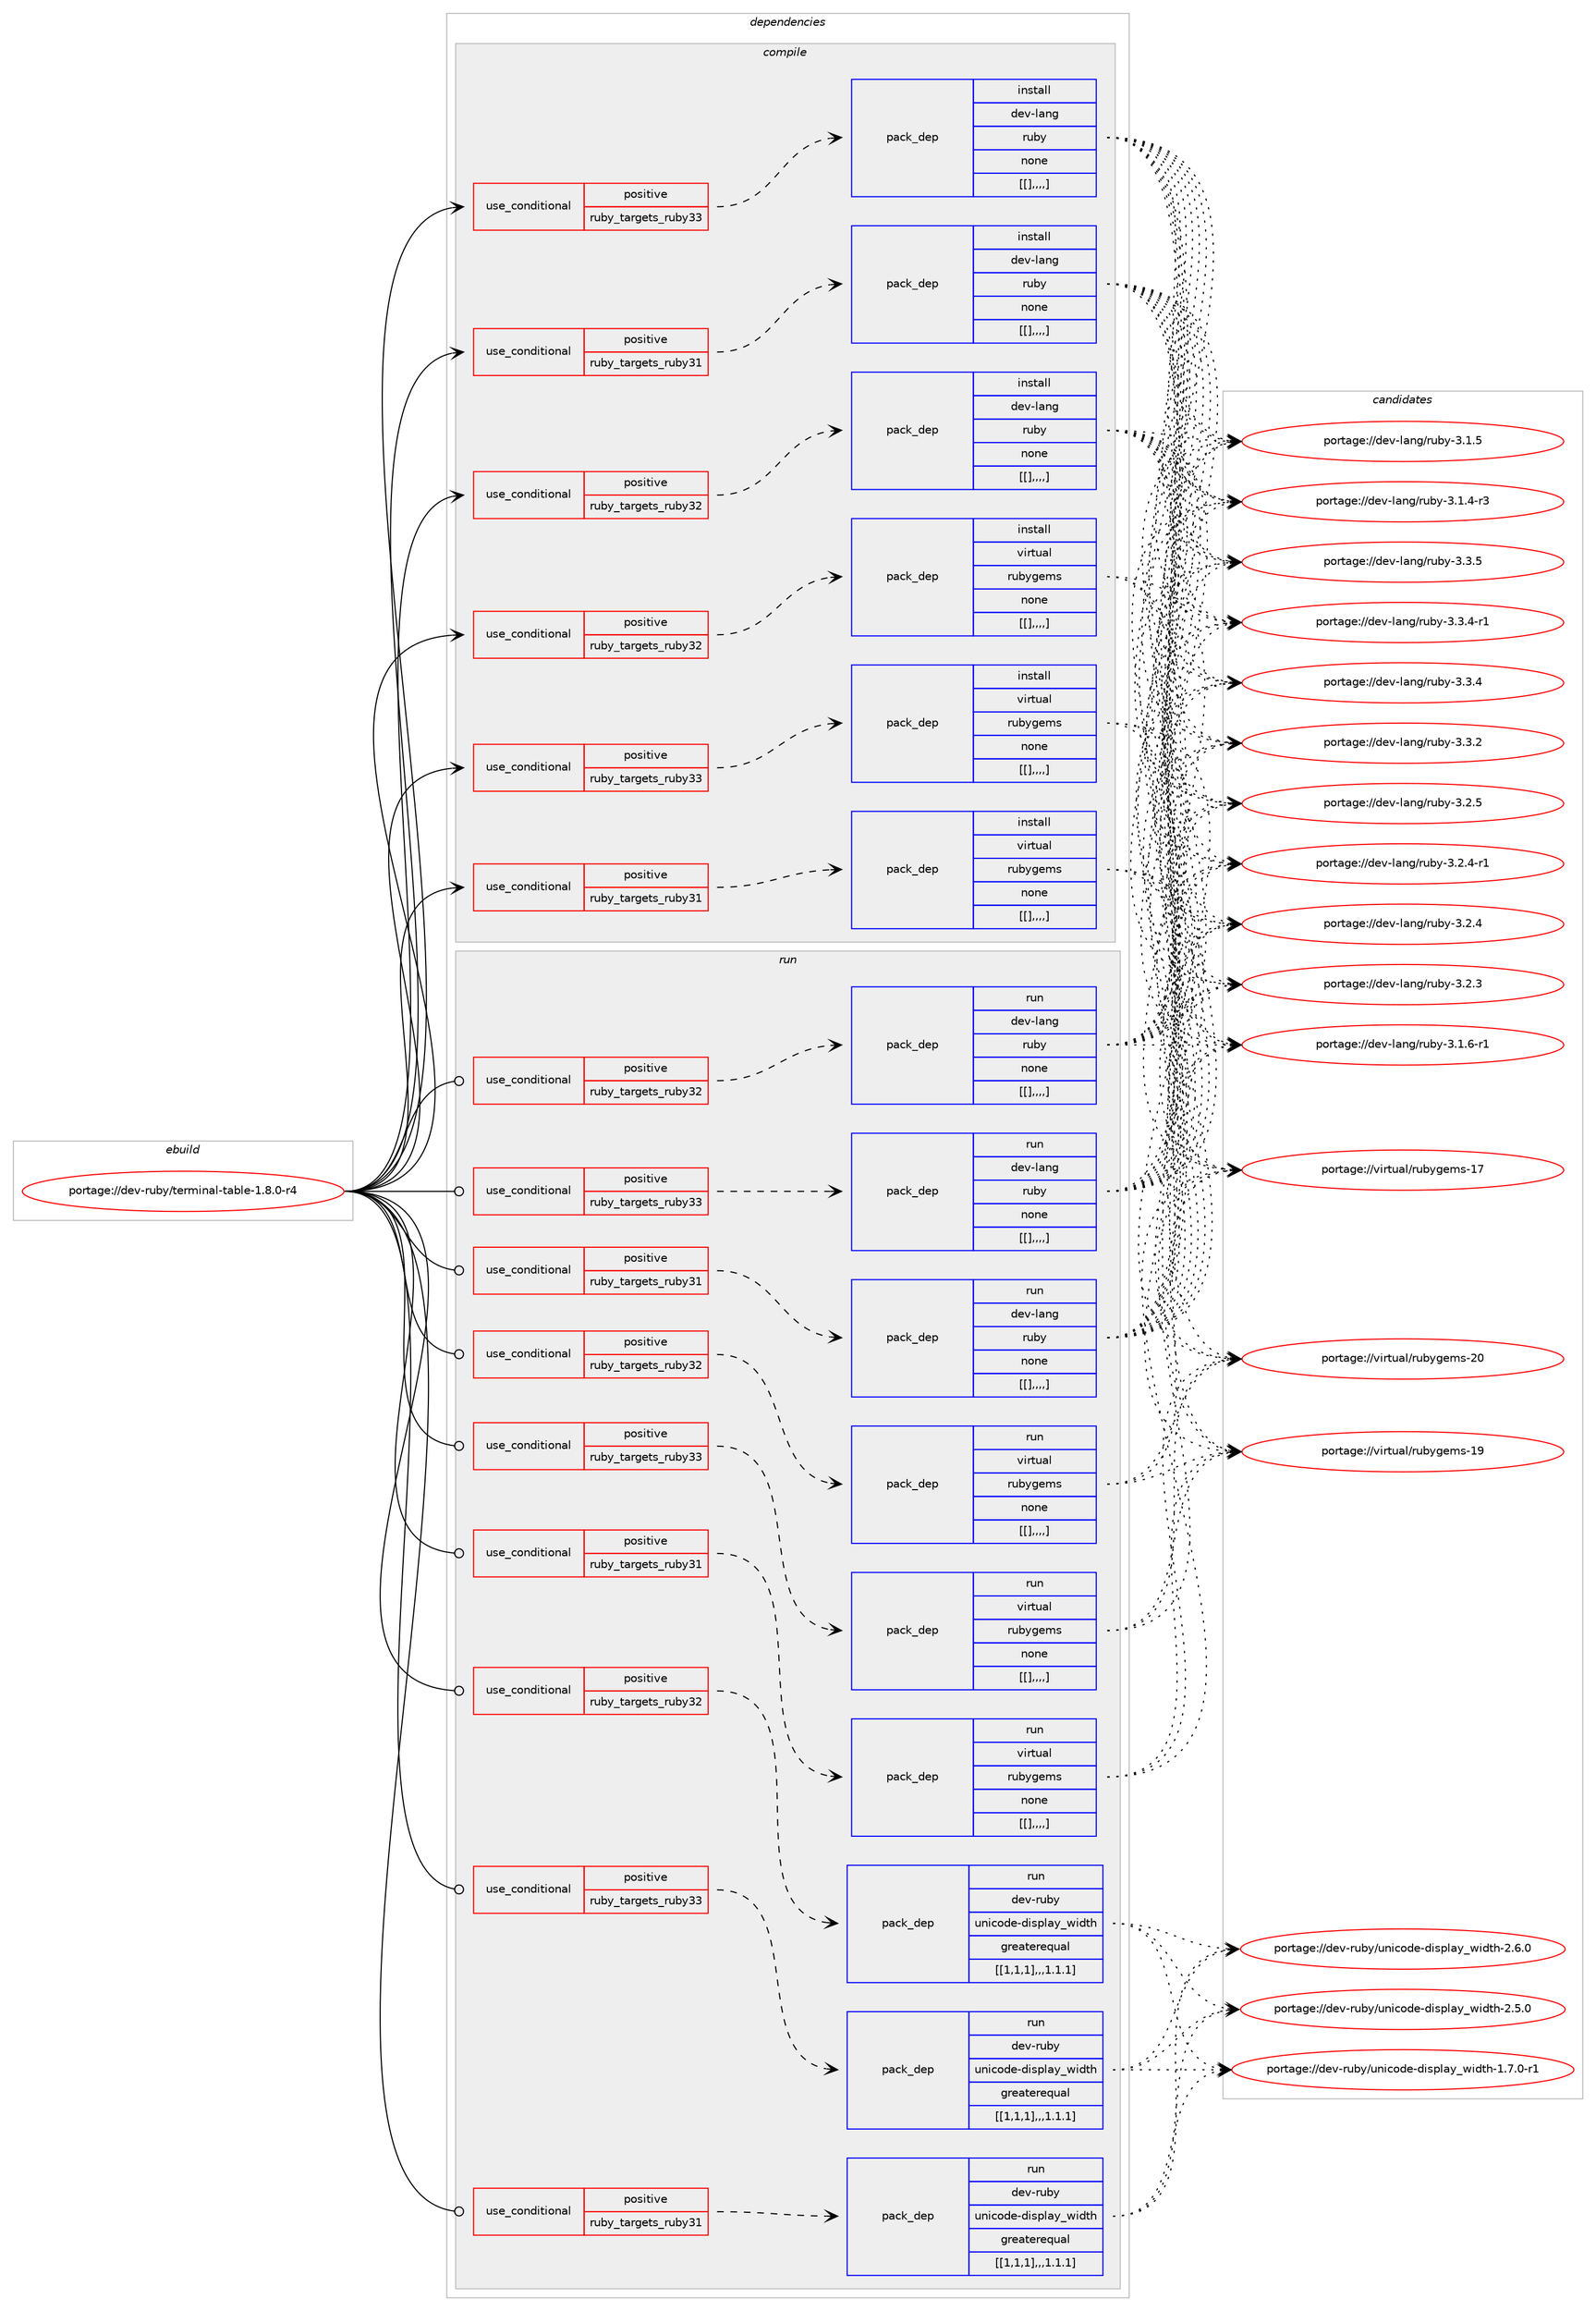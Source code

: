 digraph prolog {

# *************
# Graph options
# *************

newrank=true;
concentrate=true;
compound=true;
graph [rankdir=LR,fontname=Helvetica,fontsize=10,ranksep=1.5];#, ranksep=2.5, nodesep=0.2];
edge  [arrowhead=vee];
node  [fontname=Helvetica,fontsize=10];

# **********
# The ebuild
# **********

subgraph cluster_leftcol {
color=gray;
label=<<i>ebuild</i>>;
id [label="portage://dev-ruby/terminal-table-1.8.0-r4", color=red, width=4, href="../dev-ruby/terminal-table-1.8.0-r4.svg"];
}

# ****************
# The dependencies
# ****************

subgraph cluster_midcol {
color=gray;
label=<<i>dependencies</i>>;
subgraph cluster_compile {
fillcolor="#eeeeee";
style=filled;
label=<<i>compile</i>>;
subgraph cond59971 {
dependency210149 [label=<<TABLE BORDER="0" CELLBORDER="1" CELLSPACING="0" CELLPADDING="4"><TR><TD ROWSPAN="3" CELLPADDING="10">use_conditional</TD></TR><TR><TD>positive</TD></TR><TR><TD>ruby_targets_ruby31</TD></TR></TABLE>>, shape=none, color=red];
subgraph pack148792 {
dependency210150 [label=<<TABLE BORDER="0" CELLBORDER="1" CELLSPACING="0" CELLPADDING="4" WIDTH="220"><TR><TD ROWSPAN="6" CELLPADDING="30">pack_dep</TD></TR><TR><TD WIDTH="110">install</TD></TR><TR><TD>dev-lang</TD></TR><TR><TD>ruby</TD></TR><TR><TD>none</TD></TR><TR><TD>[[],,,,]</TD></TR></TABLE>>, shape=none, color=blue];
}
dependency210149:e -> dependency210150:w [weight=20,style="dashed",arrowhead="vee"];
}
id:e -> dependency210149:w [weight=20,style="solid",arrowhead="vee"];
subgraph cond59972 {
dependency210151 [label=<<TABLE BORDER="0" CELLBORDER="1" CELLSPACING="0" CELLPADDING="4"><TR><TD ROWSPAN="3" CELLPADDING="10">use_conditional</TD></TR><TR><TD>positive</TD></TR><TR><TD>ruby_targets_ruby31</TD></TR></TABLE>>, shape=none, color=red];
subgraph pack148793 {
dependency210152 [label=<<TABLE BORDER="0" CELLBORDER="1" CELLSPACING="0" CELLPADDING="4" WIDTH="220"><TR><TD ROWSPAN="6" CELLPADDING="30">pack_dep</TD></TR><TR><TD WIDTH="110">install</TD></TR><TR><TD>virtual</TD></TR><TR><TD>rubygems</TD></TR><TR><TD>none</TD></TR><TR><TD>[[],,,,]</TD></TR></TABLE>>, shape=none, color=blue];
}
dependency210151:e -> dependency210152:w [weight=20,style="dashed",arrowhead="vee"];
}
id:e -> dependency210151:w [weight=20,style="solid",arrowhead="vee"];
subgraph cond59973 {
dependency210153 [label=<<TABLE BORDER="0" CELLBORDER="1" CELLSPACING="0" CELLPADDING="4"><TR><TD ROWSPAN="3" CELLPADDING="10">use_conditional</TD></TR><TR><TD>positive</TD></TR><TR><TD>ruby_targets_ruby32</TD></TR></TABLE>>, shape=none, color=red];
subgraph pack148794 {
dependency210154 [label=<<TABLE BORDER="0" CELLBORDER="1" CELLSPACING="0" CELLPADDING="4" WIDTH="220"><TR><TD ROWSPAN="6" CELLPADDING="30">pack_dep</TD></TR><TR><TD WIDTH="110">install</TD></TR><TR><TD>dev-lang</TD></TR><TR><TD>ruby</TD></TR><TR><TD>none</TD></TR><TR><TD>[[],,,,]</TD></TR></TABLE>>, shape=none, color=blue];
}
dependency210153:e -> dependency210154:w [weight=20,style="dashed",arrowhead="vee"];
}
id:e -> dependency210153:w [weight=20,style="solid",arrowhead="vee"];
subgraph cond59974 {
dependency210155 [label=<<TABLE BORDER="0" CELLBORDER="1" CELLSPACING="0" CELLPADDING="4"><TR><TD ROWSPAN="3" CELLPADDING="10">use_conditional</TD></TR><TR><TD>positive</TD></TR><TR><TD>ruby_targets_ruby32</TD></TR></TABLE>>, shape=none, color=red];
subgraph pack148795 {
dependency210156 [label=<<TABLE BORDER="0" CELLBORDER="1" CELLSPACING="0" CELLPADDING="4" WIDTH="220"><TR><TD ROWSPAN="6" CELLPADDING="30">pack_dep</TD></TR><TR><TD WIDTH="110">install</TD></TR><TR><TD>virtual</TD></TR><TR><TD>rubygems</TD></TR><TR><TD>none</TD></TR><TR><TD>[[],,,,]</TD></TR></TABLE>>, shape=none, color=blue];
}
dependency210155:e -> dependency210156:w [weight=20,style="dashed",arrowhead="vee"];
}
id:e -> dependency210155:w [weight=20,style="solid",arrowhead="vee"];
subgraph cond59975 {
dependency210157 [label=<<TABLE BORDER="0" CELLBORDER="1" CELLSPACING="0" CELLPADDING="4"><TR><TD ROWSPAN="3" CELLPADDING="10">use_conditional</TD></TR><TR><TD>positive</TD></TR><TR><TD>ruby_targets_ruby33</TD></TR></TABLE>>, shape=none, color=red];
subgraph pack148796 {
dependency210158 [label=<<TABLE BORDER="0" CELLBORDER="1" CELLSPACING="0" CELLPADDING="4" WIDTH="220"><TR><TD ROWSPAN="6" CELLPADDING="30">pack_dep</TD></TR><TR><TD WIDTH="110">install</TD></TR><TR><TD>dev-lang</TD></TR><TR><TD>ruby</TD></TR><TR><TD>none</TD></TR><TR><TD>[[],,,,]</TD></TR></TABLE>>, shape=none, color=blue];
}
dependency210157:e -> dependency210158:w [weight=20,style="dashed",arrowhead="vee"];
}
id:e -> dependency210157:w [weight=20,style="solid",arrowhead="vee"];
subgraph cond59976 {
dependency210159 [label=<<TABLE BORDER="0" CELLBORDER="1" CELLSPACING="0" CELLPADDING="4"><TR><TD ROWSPAN="3" CELLPADDING="10">use_conditional</TD></TR><TR><TD>positive</TD></TR><TR><TD>ruby_targets_ruby33</TD></TR></TABLE>>, shape=none, color=red];
subgraph pack148797 {
dependency210160 [label=<<TABLE BORDER="0" CELLBORDER="1" CELLSPACING="0" CELLPADDING="4" WIDTH="220"><TR><TD ROWSPAN="6" CELLPADDING="30">pack_dep</TD></TR><TR><TD WIDTH="110">install</TD></TR><TR><TD>virtual</TD></TR><TR><TD>rubygems</TD></TR><TR><TD>none</TD></TR><TR><TD>[[],,,,]</TD></TR></TABLE>>, shape=none, color=blue];
}
dependency210159:e -> dependency210160:w [weight=20,style="dashed",arrowhead="vee"];
}
id:e -> dependency210159:w [weight=20,style="solid",arrowhead="vee"];
}
subgraph cluster_compileandrun {
fillcolor="#eeeeee";
style=filled;
label=<<i>compile and run</i>>;
}
subgraph cluster_run {
fillcolor="#eeeeee";
style=filled;
label=<<i>run</i>>;
subgraph cond59977 {
dependency210161 [label=<<TABLE BORDER="0" CELLBORDER="1" CELLSPACING="0" CELLPADDING="4"><TR><TD ROWSPAN="3" CELLPADDING="10">use_conditional</TD></TR><TR><TD>positive</TD></TR><TR><TD>ruby_targets_ruby31</TD></TR></TABLE>>, shape=none, color=red];
subgraph pack148798 {
dependency210162 [label=<<TABLE BORDER="0" CELLBORDER="1" CELLSPACING="0" CELLPADDING="4" WIDTH="220"><TR><TD ROWSPAN="6" CELLPADDING="30">pack_dep</TD></TR><TR><TD WIDTH="110">run</TD></TR><TR><TD>dev-lang</TD></TR><TR><TD>ruby</TD></TR><TR><TD>none</TD></TR><TR><TD>[[],,,,]</TD></TR></TABLE>>, shape=none, color=blue];
}
dependency210161:e -> dependency210162:w [weight=20,style="dashed",arrowhead="vee"];
}
id:e -> dependency210161:w [weight=20,style="solid",arrowhead="odot"];
subgraph cond59978 {
dependency210163 [label=<<TABLE BORDER="0" CELLBORDER="1" CELLSPACING="0" CELLPADDING="4"><TR><TD ROWSPAN="3" CELLPADDING="10">use_conditional</TD></TR><TR><TD>positive</TD></TR><TR><TD>ruby_targets_ruby31</TD></TR></TABLE>>, shape=none, color=red];
subgraph pack148799 {
dependency210164 [label=<<TABLE BORDER="0" CELLBORDER="1" CELLSPACING="0" CELLPADDING="4" WIDTH="220"><TR><TD ROWSPAN="6" CELLPADDING="30">pack_dep</TD></TR><TR><TD WIDTH="110">run</TD></TR><TR><TD>dev-ruby</TD></TR><TR><TD>unicode-display_width</TD></TR><TR><TD>greaterequal</TD></TR><TR><TD>[[1,1,1],,,1.1.1]</TD></TR></TABLE>>, shape=none, color=blue];
}
dependency210163:e -> dependency210164:w [weight=20,style="dashed",arrowhead="vee"];
}
id:e -> dependency210163:w [weight=20,style="solid",arrowhead="odot"];
subgraph cond59979 {
dependency210165 [label=<<TABLE BORDER="0" CELLBORDER="1" CELLSPACING="0" CELLPADDING="4"><TR><TD ROWSPAN="3" CELLPADDING="10">use_conditional</TD></TR><TR><TD>positive</TD></TR><TR><TD>ruby_targets_ruby31</TD></TR></TABLE>>, shape=none, color=red];
subgraph pack148800 {
dependency210166 [label=<<TABLE BORDER="0" CELLBORDER="1" CELLSPACING="0" CELLPADDING="4" WIDTH="220"><TR><TD ROWSPAN="6" CELLPADDING="30">pack_dep</TD></TR><TR><TD WIDTH="110">run</TD></TR><TR><TD>virtual</TD></TR><TR><TD>rubygems</TD></TR><TR><TD>none</TD></TR><TR><TD>[[],,,,]</TD></TR></TABLE>>, shape=none, color=blue];
}
dependency210165:e -> dependency210166:w [weight=20,style="dashed",arrowhead="vee"];
}
id:e -> dependency210165:w [weight=20,style="solid",arrowhead="odot"];
subgraph cond59980 {
dependency210167 [label=<<TABLE BORDER="0" CELLBORDER="1" CELLSPACING="0" CELLPADDING="4"><TR><TD ROWSPAN="3" CELLPADDING="10">use_conditional</TD></TR><TR><TD>positive</TD></TR><TR><TD>ruby_targets_ruby32</TD></TR></TABLE>>, shape=none, color=red];
subgraph pack148801 {
dependency210168 [label=<<TABLE BORDER="0" CELLBORDER="1" CELLSPACING="0" CELLPADDING="4" WIDTH="220"><TR><TD ROWSPAN="6" CELLPADDING="30">pack_dep</TD></TR><TR><TD WIDTH="110">run</TD></TR><TR><TD>dev-lang</TD></TR><TR><TD>ruby</TD></TR><TR><TD>none</TD></TR><TR><TD>[[],,,,]</TD></TR></TABLE>>, shape=none, color=blue];
}
dependency210167:e -> dependency210168:w [weight=20,style="dashed",arrowhead="vee"];
}
id:e -> dependency210167:w [weight=20,style="solid",arrowhead="odot"];
subgraph cond59981 {
dependency210169 [label=<<TABLE BORDER="0" CELLBORDER="1" CELLSPACING="0" CELLPADDING="4"><TR><TD ROWSPAN="3" CELLPADDING="10">use_conditional</TD></TR><TR><TD>positive</TD></TR><TR><TD>ruby_targets_ruby32</TD></TR></TABLE>>, shape=none, color=red];
subgraph pack148802 {
dependency210170 [label=<<TABLE BORDER="0" CELLBORDER="1" CELLSPACING="0" CELLPADDING="4" WIDTH="220"><TR><TD ROWSPAN="6" CELLPADDING="30">pack_dep</TD></TR><TR><TD WIDTH="110">run</TD></TR><TR><TD>dev-ruby</TD></TR><TR><TD>unicode-display_width</TD></TR><TR><TD>greaterequal</TD></TR><TR><TD>[[1,1,1],,,1.1.1]</TD></TR></TABLE>>, shape=none, color=blue];
}
dependency210169:e -> dependency210170:w [weight=20,style="dashed",arrowhead="vee"];
}
id:e -> dependency210169:w [weight=20,style="solid",arrowhead="odot"];
subgraph cond59982 {
dependency210171 [label=<<TABLE BORDER="0" CELLBORDER="1" CELLSPACING="0" CELLPADDING="4"><TR><TD ROWSPAN="3" CELLPADDING="10">use_conditional</TD></TR><TR><TD>positive</TD></TR><TR><TD>ruby_targets_ruby32</TD></TR></TABLE>>, shape=none, color=red];
subgraph pack148803 {
dependency210172 [label=<<TABLE BORDER="0" CELLBORDER="1" CELLSPACING="0" CELLPADDING="4" WIDTH="220"><TR><TD ROWSPAN="6" CELLPADDING="30">pack_dep</TD></TR><TR><TD WIDTH="110">run</TD></TR><TR><TD>virtual</TD></TR><TR><TD>rubygems</TD></TR><TR><TD>none</TD></TR><TR><TD>[[],,,,]</TD></TR></TABLE>>, shape=none, color=blue];
}
dependency210171:e -> dependency210172:w [weight=20,style="dashed",arrowhead="vee"];
}
id:e -> dependency210171:w [weight=20,style="solid",arrowhead="odot"];
subgraph cond59983 {
dependency210173 [label=<<TABLE BORDER="0" CELLBORDER="1" CELLSPACING="0" CELLPADDING="4"><TR><TD ROWSPAN="3" CELLPADDING="10">use_conditional</TD></TR><TR><TD>positive</TD></TR><TR><TD>ruby_targets_ruby33</TD></TR></TABLE>>, shape=none, color=red];
subgraph pack148804 {
dependency210174 [label=<<TABLE BORDER="0" CELLBORDER="1" CELLSPACING="0" CELLPADDING="4" WIDTH="220"><TR><TD ROWSPAN="6" CELLPADDING="30">pack_dep</TD></TR><TR><TD WIDTH="110">run</TD></TR><TR><TD>dev-lang</TD></TR><TR><TD>ruby</TD></TR><TR><TD>none</TD></TR><TR><TD>[[],,,,]</TD></TR></TABLE>>, shape=none, color=blue];
}
dependency210173:e -> dependency210174:w [weight=20,style="dashed",arrowhead="vee"];
}
id:e -> dependency210173:w [weight=20,style="solid",arrowhead="odot"];
subgraph cond59984 {
dependency210175 [label=<<TABLE BORDER="0" CELLBORDER="1" CELLSPACING="0" CELLPADDING="4"><TR><TD ROWSPAN="3" CELLPADDING="10">use_conditional</TD></TR><TR><TD>positive</TD></TR><TR><TD>ruby_targets_ruby33</TD></TR></TABLE>>, shape=none, color=red];
subgraph pack148805 {
dependency210176 [label=<<TABLE BORDER="0" CELLBORDER="1" CELLSPACING="0" CELLPADDING="4" WIDTH="220"><TR><TD ROWSPAN="6" CELLPADDING="30">pack_dep</TD></TR><TR><TD WIDTH="110">run</TD></TR><TR><TD>dev-ruby</TD></TR><TR><TD>unicode-display_width</TD></TR><TR><TD>greaterequal</TD></TR><TR><TD>[[1,1,1],,,1.1.1]</TD></TR></TABLE>>, shape=none, color=blue];
}
dependency210175:e -> dependency210176:w [weight=20,style="dashed",arrowhead="vee"];
}
id:e -> dependency210175:w [weight=20,style="solid",arrowhead="odot"];
subgraph cond59985 {
dependency210177 [label=<<TABLE BORDER="0" CELLBORDER="1" CELLSPACING="0" CELLPADDING="4"><TR><TD ROWSPAN="3" CELLPADDING="10">use_conditional</TD></TR><TR><TD>positive</TD></TR><TR><TD>ruby_targets_ruby33</TD></TR></TABLE>>, shape=none, color=red];
subgraph pack148806 {
dependency210178 [label=<<TABLE BORDER="0" CELLBORDER="1" CELLSPACING="0" CELLPADDING="4" WIDTH="220"><TR><TD ROWSPAN="6" CELLPADDING="30">pack_dep</TD></TR><TR><TD WIDTH="110">run</TD></TR><TR><TD>virtual</TD></TR><TR><TD>rubygems</TD></TR><TR><TD>none</TD></TR><TR><TD>[[],,,,]</TD></TR></TABLE>>, shape=none, color=blue];
}
dependency210177:e -> dependency210178:w [weight=20,style="dashed",arrowhead="vee"];
}
id:e -> dependency210177:w [weight=20,style="solid",arrowhead="odot"];
}
}

# **************
# The candidates
# **************

subgraph cluster_choices {
rank=same;
color=gray;
label=<<i>candidates</i>>;

subgraph choice148792 {
color=black;
nodesep=1;
choice10010111845108971101034711411798121455146514653 [label="portage://dev-lang/ruby-3.3.5", color=red, width=4,href="../dev-lang/ruby-3.3.5.svg"];
choice100101118451089711010347114117981214551465146524511449 [label="portage://dev-lang/ruby-3.3.4-r1", color=red, width=4,href="../dev-lang/ruby-3.3.4-r1.svg"];
choice10010111845108971101034711411798121455146514652 [label="portage://dev-lang/ruby-3.3.4", color=red, width=4,href="../dev-lang/ruby-3.3.4.svg"];
choice10010111845108971101034711411798121455146514650 [label="portage://dev-lang/ruby-3.3.2", color=red, width=4,href="../dev-lang/ruby-3.3.2.svg"];
choice10010111845108971101034711411798121455146504653 [label="portage://dev-lang/ruby-3.2.5", color=red, width=4,href="../dev-lang/ruby-3.2.5.svg"];
choice100101118451089711010347114117981214551465046524511449 [label="portage://dev-lang/ruby-3.2.4-r1", color=red, width=4,href="../dev-lang/ruby-3.2.4-r1.svg"];
choice10010111845108971101034711411798121455146504652 [label="portage://dev-lang/ruby-3.2.4", color=red, width=4,href="../dev-lang/ruby-3.2.4.svg"];
choice10010111845108971101034711411798121455146504651 [label="portage://dev-lang/ruby-3.2.3", color=red, width=4,href="../dev-lang/ruby-3.2.3.svg"];
choice100101118451089711010347114117981214551464946544511449 [label="portage://dev-lang/ruby-3.1.6-r1", color=red, width=4,href="../dev-lang/ruby-3.1.6-r1.svg"];
choice10010111845108971101034711411798121455146494653 [label="portage://dev-lang/ruby-3.1.5", color=red, width=4,href="../dev-lang/ruby-3.1.5.svg"];
choice100101118451089711010347114117981214551464946524511451 [label="portage://dev-lang/ruby-3.1.4-r3", color=red, width=4,href="../dev-lang/ruby-3.1.4-r3.svg"];
dependency210150:e -> choice10010111845108971101034711411798121455146514653:w [style=dotted,weight="100"];
dependency210150:e -> choice100101118451089711010347114117981214551465146524511449:w [style=dotted,weight="100"];
dependency210150:e -> choice10010111845108971101034711411798121455146514652:w [style=dotted,weight="100"];
dependency210150:e -> choice10010111845108971101034711411798121455146514650:w [style=dotted,weight="100"];
dependency210150:e -> choice10010111845108971101034711411798121455146504653:w [style=dotted,weight="100"];
dependency210150:e -> choice100101118451089711010347114117981214551465046524511449:w [style=dotted,weight="100"];
dependency210150:e -> choice10010111845108971101034711411798121455146504652:w [style=dotted,weight="100"];
dependency210150:e -> choice10010111845108971101034711411798121455146504651:w [style=dotted,weight="100"];
dependency210150:e -> choice100101118451089711010347114117981214551464946544511449:w [style=dotted,weight="100"];
dependency210150:e -> choice10010111845108971101034711411798121455146494653:w [style=dotted,weight="100"];
dependency210150:e -> choice100101118451089711010347114117981214551464946524511451:w [style=dotted,weight="100"];
}
subgraph choice148793 {
color=black;
nodesep=1;
choice118105114116117971084711411798121103101109115455048 [label="portage://virtual/rubygems-20", color=red, width=4,href="../virtual/rubygems-20.svg"];
choice118105114116117971084711411798121103101109115454957 [label="portage://virtual/rubygems-19", color=red, width=4,href="../virtual/rubygems-19.svg"];
choice118105114116117971084711411798121103101109115454955 [label="portage://virtual/rubygems-17", color=red, width=4,href="../virtual/rubygems-17.svg"];
dependency210152:e -> choice118105114116117971084711411798121103101109115455048:w [style=dotted,weight="100"];
dependency210152:e -> choice118105114116117971084711411798121103101109115454957:w [style=dotted,weight="100"];
dependency210152:e -> choice118105114116117971084711411798121103101109115454955:w [style=dotted,weight="100"];
}
subgraph choice148794 {
color=black;
nodesep=1;
choice10010111845108971101034711411798121455146514653 [label="portage://dev-lang/ruby-3.3.5", color=red, width=4,href="../dev-lang/ruby-3.3.5.svg"];
choice100101118451089711010347114117981214551465146524511449 [label="portage://dev-lang/ruby-3.3.4-r1", color=red, width=4,href="../dev-lang/ruby-3.3.4-r1.svg"];
choice10010111845108971101034711411798121455146514652 [label="portage://dev-lang/ruby-3.3.4", color=red, width=4,href="../dev-lang/ruby-3.3.4.svg"];
choice10010111845108971101034711411798121455146514650 [label="portage://dev-lang/ruby-3.3.2", color=red, width=4,href="../dev-lang/ruby-3.3.2.svg"];
choice10010111845108971101034711411798121455146504653 [label="portage://dev-lang/ruby-3.2.5", color=red, width=4,href="../dev-lang/ruby-3.2.5.svg"];
choice100101118451089711010347114117981214551465046524511449 [label="portage://dev-lang/ruby-3.2.4-r1", color=red, width=4,href="../dev-lang/ruby-3.2.4-r1.svg"];
choice10010111845108971101034711411798121455146504652 [label="portage://dev-lang/ruby-3.2.4", color=red, width=4,href="../dev-lang/ruby-3.2.4.svg"];
choice10010111845108971101034711411798121455146504651 [label="portage://dev-lang/ruby-3.2.3", color=red, width=4,href="../dev-lang/ruby-3.2.3.svg"];
choice100101118451089711010347114117981214551464946544511449 [label="portage://dev-lang/ruby-3.1.6-r1", color=red, width=4,href="../dev-lang/ruby-3.1.6-r1.svg"];
choice10010111845108971101034711411798121455146494653 [label="portage://dev-lang/ruby-3.1.5", color=red, width=4,href="../dev-lang/ruby-3.1.5.svg"];
choice100101118451089711010347114117981214551464946524511451 [label="portage://dev-lang/ruby-3.1.4-r3", color=red, width=4,href="../dev-lang/ruby-3.1.4-r3.svg"];
dependency210154:e -> choice10010111845108971101034711411798121455146514653:w [style=dotted,weight="100"];
dependency210154:e -> choice100101118451089711010347114117981214551465146524511449:w [style=dotted,weight="100"];
dependency210154:e -> choice10010111845108971101034711411798121455146514652:w [style=dotted,weight="100"];
dependency210154:e -> choice10010111845108971101034711411798121455146514650:w [style=dotted,weight="100"];
dependency210154:e -> choice10010111845108971101034711411798121455146504653:w [style=dotted,weight="100"];
dependency210154:e -> choice100101118451089711010347114117981214551465046524511449:w [style=dotted,weight="100"];
dependency210154:e -> choice10010111845108971101034711411798121455146504652:w [style=dotted,weight="100"];
dependency210154:e -> choice10010111845108971101034711411798121455146504651:w [style=dotted,weight="100"];
dependency210154:e -> choice100101118451089711010347114117981214551464946544511449:w [style=dotted,weight="100"];
dependency210154:e -> choice10010111845108971101034711411798121455146494653:w [style=dotted,weight="100"];
dependency210154:e -> choice100101118451089711010347114117981214551464946524511451:w [style=dotted,weight="100"];
}
subgraph choice148795 {
color=black;
nodesep=1;
choice118105114116117971084711411798121103101109115455048 [label="portage://virtual/rubygems-20", color=red, width=4,href="../virtual/rubygems-20.svg"];
choice118105114116117971084711411798121103101109115454957 [label="portage://virtual/rubygems-19", color=red, width=4,href="../virtual/rubygems-19.svg"];
choice118105114116117971084711411798121103101109115454955 [label="portage://virtual/rubygems-17", color=red, width=4,href="../virtual/rubygems-17.svg"];
dependency210156:e -> choice118105114116117971084711411798121103101109115455048:w [style=dotted,weight="100"];
dependency210156:e -> choice118105114116117971084711411798121103101109115454957:w [style=dotted,weight="100"];
dependency210156:e -> choice118105114116117971084711411798121103101109115454955:w [style=dotted,weight="100"];
}
subgraph choice148796 {
color=black;
nodesep=1;
choice10010111845108971101034711411798121455146514653 [label="portage://dev-lang/ruby-3.3.5", color=red, width=4,href="../dev-lang/ruby-3.3.5.svg"];
choice100101118451089711010347114117981214551465146524511449 [label="portage://dev-lang/ruby-3.3.4-r1", color=red, width=4,href="../dev-lang/ruby-3.3.4-r1.svg"];
choice10010111845108971101034711411798121455146514652 [label="portage://dev-lang/ruby-3.3.4", color=red, width=4,href="../dev-lang/ruby-3.3.4.svg"];
choice10010111845108971101034711411798121455146514650 [label="portage://dev-lang/ruby-3.3.2", color=red, width=4,href="../dev-lang/ruby-3.3.2.svg"];
choice10010111845108971101034711411798121455146504653 [label="portage://dev-lang/ruby-3.2.5", color=red, width=4,href="../dev-lang/ruby-3.2.5.svg"];
choice100101118451089711010347114117981214551465046524511449 [label="portage://dev-lang/ruby-3.2.4-r1", color=red, width=4,href="../dev-lang/ruby-3.2.4-r1.svg"];
choice10010111845108971101034711411798121455146504652 [label="portage://dev-lang/ruby-3.2.4", color=red, width=4,href="../dev-lang/ruby-3.2.4.svg"];
choice10010111845108971101034711411798121455146504651 [label="portage://dev-lang/ruby-3.2.3", color=red, width=4,href="../dev-lang/ruby-3.2.3.svg"];
choice100101118451089711010347114117981214551464946544511449 [label="portage://dev-lang/ruby-3.1.6-r1", color=red, width=4,href="../dev-lang/ruby-3.1.6-r1.svg"];
choice10010111845108971101034711411798121455146494653 [label="portage://dev-lang/ruby-3.1.5", color=red, width=4,href="../dev-lang/ruby-3.1.5.svg"];
choice100101118451089711010347114117981214551464946524511451 [label="portage://dev-lang/ruby-3.1.4-r3", color=red, width=4,href="../dev-lang/ruby-3.1.4-r3.svg"];
dependency210158:e -> choice10010111845108971101034711411798121455146514653:w [style=dotted,weight="100"];
dependency210158:e -> choice100101118451089711010347114117981214551465146524511449:w [style=dotted,weight="100"];
dependency210158:e -> choice10010111845108971101034711411798121455146514652:w [style=dotted,weight="100"];
dependency210158:e -> choice10010111845108971101034711411798121455146514650:w [style=dotted,weight="100"];
dependency210158:e -> choice10010111845108971101034711411798121455146504653:w [style=dotted,weight="100"];
dependency210158:e -> choice100101118451089711010347114117981214551465046524511449:w [style=dotted,weight="100"];
dependency210158:e -> choice10010111845108971101034711411798121455146504652:w [style=dotted,weight="100"];
dependency210158:e -> choice10010111845108971101034711411798121455146504651:w [style=dotted,weight="100"];
dependency210158:e -> choice100101118451089711010347114117981214551464946544511449:w [style=dotted,weight="100"];
dependency210158:e -> choice10010111845108971101034711411798121455146494653:w [style=dotted,weight="100"];
dependency210158:e -> choice100101118451089711010347114117981214551464946524511451:w [style=dotted,weight="100"];
}
subgraph choice148797 {
color=black;
nodesep=1;
choice118105114116117971084711411798121103101109115455048 [label="portage://virtual/rubygems-20", color=red, width=4,href="../virtual/rubygems-20.svg"];
choice118105114116117971084711411798121103101109115454957 [label="portage://virtual/rubygems-19", color=red, width=4,href="../virtual/rubygems-19.svg"];
choice118105114116117971084711411798121103101109115454955 [label="portage://virtual/rubygems-17", color=red, width=4,href="../virtual/rubygems-17.svg"];
dependency210160:e -> choice118105114116117971084711411798121103101109115455048:w [style=dotted,weight="100"];
dependency210160:e -> choice118105114116117971084711411798121103101109115454957:w [style=dotted,weight="100"];
dependency210160:e -> choice118105114116117971084711411798121103101109115454955:w [style=dotted,weight="100"];
}
subgraph choice148798 {
color=black;
nodesep=1;
choice10010111845108971101034711411798121455146514653 [label="portage://dev-lang/ruby-3.3.5", color=red, width=4,href="../dev-lang/ruby-3.3.5.svg"];
choice100101118451089711010347114117981214551465146524511449 [label="portage://dev-lang/ruby-3.3.4-r1", color=red, width=4,href="../dev-lang/ruby-3.3.4-r1.svg"];
choice10010111845108971101034711411798121455146514652 [label="portage://dev-lang/ruby-3.3.4", color=red, width=4,href="../dev-lang/ruby-3.3.4.svg"];
choice10010111845108971101034711411798121455146514650 [label="portage://dev-lang/ruby-3.3.2", color=red, width=4,href="../dev-lang/ruby-3.3.2.svg"];
choice10010111845108971101034711411798121455146504653 [label="portage://dev-lang/ruby-3.2.5", color=red, width=4,href="../dev-lang/ruby-3.2.5.svg"];
choice100101118451089711010347114117981214551465046524511449 [label="portage://dev-lang/ruby-3.2.4-r1", color=red, width=4,href="../dev-lang/ruby-3.2.4-r1.svg"];
choice10010111845108971101034711411798121455146504652 [label="portage://dev-lang/ruby-3.2.4", color=red, width=4,href="../dev-lang/ruby-3.2.4.svg"];
choice10010111845108971101034711411798121455146504651 [label="portage://dev-lang/ruby-3.2.3", color=red, width=4,href="../dev-lang/ruby-3.2.3.svg"];
choice100101118451089711010347114117981214551464946544511449 [label="portage://dev-lang/ruby-3.1.6-r1", color=red, width=4,href="../dev-lang/ruby-3.1.6-r1.svg"];
choice10010111845108971101034711411798121455146494653 [label="portage://dev-lang/ruby-3.1.5", color=red, width=4,href="../dev-lang/ruby-3.1.5.svg"];
choice100101118451089711010347114117981214551464946524511451 [label="portage://dev-lang/ruby-3.1.4-r3", color=red, width=4,href="../dev-lang/ruby-3.1.4-r3.svg"];
dependency210162:e -> choice10010111845108971101034711411798121455146514653:w [style=dotted,weight="100"];
dependency210162:e -> choice100101118451089711010347114117981214551465146524511449:w [style=dotted,weight="100"];
dependency210162:e -> choice10010111845108971101034711411798121455146514652:w [style=dotted,weight="100"];
dependency210162:e -> choice10010111845108971101034711411798121455146514650:w [style=dotted,weight="100"];
dependency210162:e -> choice10010111845108971101034711411798121455146504653:w [style=dotted,weight="100"];
dependency210162:e -> choice100101118451089711010347114117981214551465046524511449:w [style=dotted,weight="100"];
dependency210162:e -> choice10010111845108971101034711411798121455146504652:w [style=dotted,weight="100"];
dependency210162:e -> choice10010111845108971101034711411798121455146504651:w [style=dotted,weight="100"];
dependency210162:e -> choice100101118451089711010347114117981214551464946544511449:w [style=dotted,weight="100"];
dependency210162:e -> choice10010111845108971101034711411798121455146494653:w [style=dotted,weight="100"];
dependency210162:e -> choice100101118451089711010347114117981214551464946524511451:w [style=dotted,weight="100"];
}
subgraph choice148799 {
color=black;
nodesep=1;
choice10010111845114117981214711711010599111100101451001051151121089712195119105100116104455046544648 [label="portage://dev-ruby/unicode-display_width-2.6.0", color=red, width=4,href="../dev-ruby/unicode-display_width-2.6.0.svg"];
choice10010111845114117981214711711010599111100101451001051151121089712195119105100116104455046534648 [label="portage://dev-ruby/unicode-display_width-2.5.0", color=red, width=4,href="../dev-ruby/unicode-display_width-2.5.0.svg"];
choice100101118451141179812147117110105991111001014510010511511210897121951191051001161044549465546484511449 [label="portage://dev-ruby/unicode-display_width-1.7.0-r1", color=red, width=4,href="../dev-ruby/unicode-display_width-1.7.0-r1.svg"];
dependency210164:e -> choice10010111845114117981214711711010599111100101451001051151121089712195119105100116104455046544648:w [style=dotted,weight="100"];
dependency210164:e -> choice10010111845114117981214711711010599111100101451001051151121089712195119105100116104455046534648:w [style=dotted,weight="100"];
dependency210164:e -> choice100101118451141179812147117110105991111001014510010511511210897121951191051001161044549465546484511449:w [style=dotted,weight="100"];
}
subgraph choice148800 {
color=black;
nodesep=1;
choice118105114116117971084711411798121103101109115455048 [label="portage://virtual/rubygems-20", color=red, width=4,href="../virtual/rubygems-20.svg"];
choice118105114116117971084711411798121103101109115454957 [label="portage://virtual/rubygems-19", color=red, width=4,href="../virtual/rubygems-19.svg"];
choice118105114116117971084711411798121103101109115454955 [label="portage://virtual/rubygems-17", color=red, width=4,href="../virtual/rubygems-17.svg"];
dependency210166:e -> choice118105114116117971084711411798121103101109115455048:w [style=dotted,weight="100"];
dependency210166:e -> choice118105114116117971084711411798121103101109115454957:w [style=dotted,weight="100"];
dependency210166:e -> choice118105114116117971084711411798121103101109115454955:w [style=dotted,weight="100"];
}
subgraph choice148801 {
color=black;
nodesep=1;
choice10010111845108971101034711411798121455146514653 [label="portage://dev-lang/ruby-3.3.5", color=red, width=4,href="../dev-lang/ruby-3.3.5.svg"];
choice100101118451089711010347114117981214551465146524511449 [label="portage://dev-lang/ruby-3.3.4-r1", color=red, width=4,href="../dev-lang/ruby-3.3.4-r1.svg"];
choice10010111845108971101034711411798121455146514652 [label="portage://dev-lang/ruby-3.3.4", color=red, width=4,href="../dev-lang/ruby-3.3.4.svg"];
choice10010111845108971101034711411798121455146514650 [label="portage://dev-lang/ruby-3.3.2", color=red, width=4,href="../dev-lang/ruby-3.3.2.svg"];
choice10010111845108971101034711411798121455146504653 [label="portage://dev-lang/ruby-3.2.5", color=red, width=4,href="../dev-lang/ruby-3.2.5.svg"];
choice100101118451089711010347114117981214551465046524511449 [label="portage://dev-lang/ruby-3.2.4-r1", color=red, width=4,href="../dev-lang/ruby-3.2.4-r1.svg"];
choice10010111845108971101034711411798121455146504652 [label="portage://dev-lang/ruby-3.2.4", color=red, width=4,href="../dev-lang/ruby-3.2.4.svg"];
choice10010111845108971101034711411798121455146504651 [label="portage://dev-lang/ruby-3.2.3", color=red, width=4,href="../dev-lang/ruby-3.2.3.svg"];
choice100101118451089711010347114117981214551464946544511449 [label="portage://dev-lang/ruby-3.1.6-r1", color=red, width=4,href="../dev-lang/ruby-3.1.6-r1.svg"];
choice10010111845108971101034711411798121455146494653 [label="portage://dev-lang/ruby-3.1.5", color=red, width=4,href="../dev-lang/ruby-3.1.5.svg"];
choice100101118451089711010347114117981214551464946524511451 [label="portage://dev-lang/ruby-3.1.4-r3", color=red, width=4,href="../dev-lang/ruby-3.1.4-r3.svg"];
dependency210168:e -> choice10010111845108971101034711411798121455146514653:w [style=dotted,weight="100"];
dependency210168:e -> choice100101118451089711010347114117981214551465146524511449:w [style=dotted,weight="100"];
dependency210168:e -> choice10010111845108971101034711411798121455146514652:w [style=dotted,weight="100"];
dependency210168:e -> choice10010111845108971101034711411798121455146514650:w [style=dotted,weight="100"];
dependency210168:e -> choice10010111845108971101034711411798121455146504653:w [style=dotted,weight="100"];
dependency210168:e -> choice100101118451089711010347114117981214551465046524511449:w [style=dotted,weight="100"];
dependency210168:e -> choice10010111845108971101034711411798121455146504652:w [style=dotted,weight="100"];
dependency210168:e -> choice10010111845108971101034711411798121455146504651:w [style=dotted,weight="100"];
dependency210168:e -> choice100101118451089711010347114117981214551464946544511449:w [style=dotted,weight="100"];
dependency210168:e -> choice10010111845108971101034711411798121455146494653:w [style=dotted,weight="100"];
dependency210168:e -> choice100101118451089711010347114117981214551464946524511451:w [style=dotted,weight="100"];
}
subgraph choice148802 {
color=black;
nodesep=1;
choice10010111845114117981214711711010599111100101451001051151121089712195119105100116104455046544648 [label="portage://dev-ruby/unicode-display_width-2.6.0", color=red, width=4,href="../dev-ruby/unicode-display_width-2.6.0.svg"];
choice10010111845114117981214711711010599111100101451001051151121089712195119105100116104455046534648 [label="portage://dev-ruby/unicode-display_width-2.5.0", color=red, width=4,href="../dev-ruby/unicode-display_width-2.5.0.svg"];
choice100101118451141179812147117110105991111001014510010511511210897121951191051001161044549465546484511449 [label="portage://dev-ruby/unicode-display_width-1.7.0-r1", color=red, width=4,href="../dev-ruby/unicode-display_width-1.7.0-r1.svg"];
dependency210170:e -> choice10010111845114117981214711711010599111100101451001051151121089712195119105100116104455046544648:w [style=dotted,weight="100"];
dependency210170:e -> choice10010111845114117981214711711010599111100101451001051151121089712195119105100116104455046534648:w [style=dotted,weight="100"];
dependency210170:e -> choice100101118451141179812147117110105991111001014510010511511210897121951191051001161044549465546484511449:w [style=dotted,weight="100"];
}
subgraph choice148803 {
color=black;
nodesep=1;
choice118105114116117971084711411798121103101109115455048 [label="portage://virtual/rubygems-20", color=red, width=4,href="../virtual/rubygems-20.svg"];
choice118105114116117971084711411798121103101109115454957 [label="portage://virtual/rubygems-19", color=red, width=4,href="../virtual/rubygems-19.svg"];
choice118105114116117971084711411798121103101109115454955 [label="portage://virtual/rubygems-17", color=red, width=4,href="../virtual/rubygems-17.svg"];
dependency210172:e -> choice118105114116117971084711411798121103101109115455048:w [style=dotted,weight="100"];
dependency210172:e -> choice118105114116117971084711411798121103101109115454957:w [style=dotted,weight="100"];
dependency210172:e -> choice118105114116117971084711411798121103101109115454955:w [style=dotted,weight="100"];
}
subgraph choice148804 {
color=black;
nodesep=1;
choice10010111845108971101034711411798121455146514653 [label="portage://dev-lang/ruby-3.3.5", color=red, width=4,href="../dev-lang/ruby-3.3.5.svg"];
choice100101118451089711010347114117981214551465146524511449 [label="portage://dev-lang/ruby-3.3.4-r1", color=red, width=4,href="../dev-lang/ruby-3.3.4-r1.svg"];
choice10010111845108971101034711411798121455146514652 [label="portage://dev-lang/ruby-3.3.4", color=red, width=4,href="../dev-lang/ruby-3.3.4.svg"];
choice10010111845108971101034711411798121455146514650 [label="portage://dev-lang/ruby-3.3.2", color=red, width=4,href="../dev-lang/ruby-3.3.2.svg"];
choice10010111845108971101034711411798121455146504653 [label="portage://dev-lang/ruby-3.2.5", color=red, width=4,href="../dev-lang/ruby-3.2.5.svg"];
choice100101118451089711010347114117981214551465046524511449 [label="portage://dev-lang/ruby-3.2.4-r1", color=red, width=4,href="../dev-lang/ruby-3.2.4-r1.svg"];
choice10010111845108971101034711411798121455146504652 [label="portage://dev-lang/ruby-3.2.4", color=red, width=4,href="../dev-lang/ruby-3.2.4.svg"];
choice10010111845108971101034711411798121455146504651 [label="portage://dev-lang/ruby-3.2.3", color=red, width=4,href="../dev-lang/ruby-3.2.3.svg"];
choice100101118451089711010347114117981214551464946544511449 [label="portage://dev-lang/ruby-3.1.6-r1", color=red, width=4,href="../dev-lang/ruby-3.1.6-r1.svg"];
choice10010111845108971101034711411798121455146494653 [label="portage://dev-lang/ruby-3.1.5", color=red, width=4,href="../dev-lang/ruby-3.1.5.svg"];
choice100101118451089711010347114117981214551464946524511451 [label="portage://dev-lang/ruby-3.1.4-r3", color=red, width=4,href="../dev-lang/ruby-3.1.4-r3.svg"];
dependency210174:e -> choice10010111845108971101034711411798121455146514653:w [style=dotted,weight="100"];
dependency210174:e -> choice100101118451089711010347114117981214551465146524511449:w [style=dotted,weight="100"];
dependency210174:e -> choice10010111845108971101034711411798121455146514652:w [style=dotted,weight="100"];
dependency210174:e -> choice10010111845108971101034711411798121455146514650:w [style=dotted,weight="100"];
dependency210174:e -> choice10010111845108971101034711411798121455146504653:w [style=dotted,weight="100"];
dependency210174:e -> choice100101118451089711010347114117981214551465046524511449:w [style=dotted,weight="100"];
dependency210174:e -> choice10010111845108971101034711411798121455146504652:w [style=dotted,weight="100"];
dependency210174:e -> choice10010111845108971101034711411798121455146504651:w [style=dotted,weight="100"];
dependency210174:e -> choice100101118451089711010347114117981214551464946544511449:w [style=dotted,weight="100"];
dependency210174:e -> choice10010111845108971101034711411798121455146494653:w [style=dotted,weight="100"];
dependency210174:e -> choice100101118451089711010347114117981214551464946524511451:w [style=dotted,weight="100"];
}
subgraph choice148805 {
color=black;
nodesep=1;
choice10010111845114117981214711711010599111100101451001051151121089712195119105100116104455046544648 [label="portage://dev-ruby/unicode-display_width-2.6.0", color=red, width=4,href="../dev-ruby/unicode-display_width-2.6.0.svg"];
choice10010111845114117981214711711010599111100101451001051151121089712195119105100116104455046534648 [label="portage://dev-ruby/unicode-display_width-2.5.0", color=red, width=4,href="../dev-ruby/unicode-display_width-2.5.0.svg"];
choice100101118451141179812147117110105991111001014510010511511210897121951191051001161044549465546484511449 [label="portage://dev-ruby/unicode-display_width-1.7.0-r1", color=red, width=4,href="../dev-ruby/unicode-display_width-1.7.0-r1.svg"];
dependency210176:e -> choice10010111845114117981214711711010599111100101451001051151121089712195119105100116104455046544648:w [style=dotted,weight="100"];
dependency210176:e -> choice10010111845114117981214711711010599111100101451001051151121089712195119105100116104455046534648:w [style=dotted,weight="100"];
dependency210176:e -> choice100101118451141179812147117110105991111001014510010511511210897121951191051001161044549465546484511449:w [style=dotted,weight="100"];
}
subgraph choice148806 {
color=black;
nodesep=1;
choice118105114116117971084711411798121103101109115455048 [label="portage://virtual/rubygems-20", color=red, width=4,href="../virtual/rubygems-20.svg"];
choice118105114116117971084711411798121103101109115454957 [label="portage://virtual/rubygems-19", color=red, width=4,href="../virtual/rubygems-19.svg"];
choice118105114116117971084711411798121103101109115454955 [label="portage://virtual/rubygems-17", color=red, width=4,href="../virtual/rubygems-17.svg"];
dependency210178:e -> choice118105114116117971084711411798121103101109115455048:w [style=dotted,weight="100"];
dependency210178:e -> choice118105114116117971084711411798121103101109115454957:w [style=dotted,weight="100"];
dependency210178:e -> choice118105114116117971084711411798121103101109115454955:w [style=dotted,weight="100"];
}
}

}
